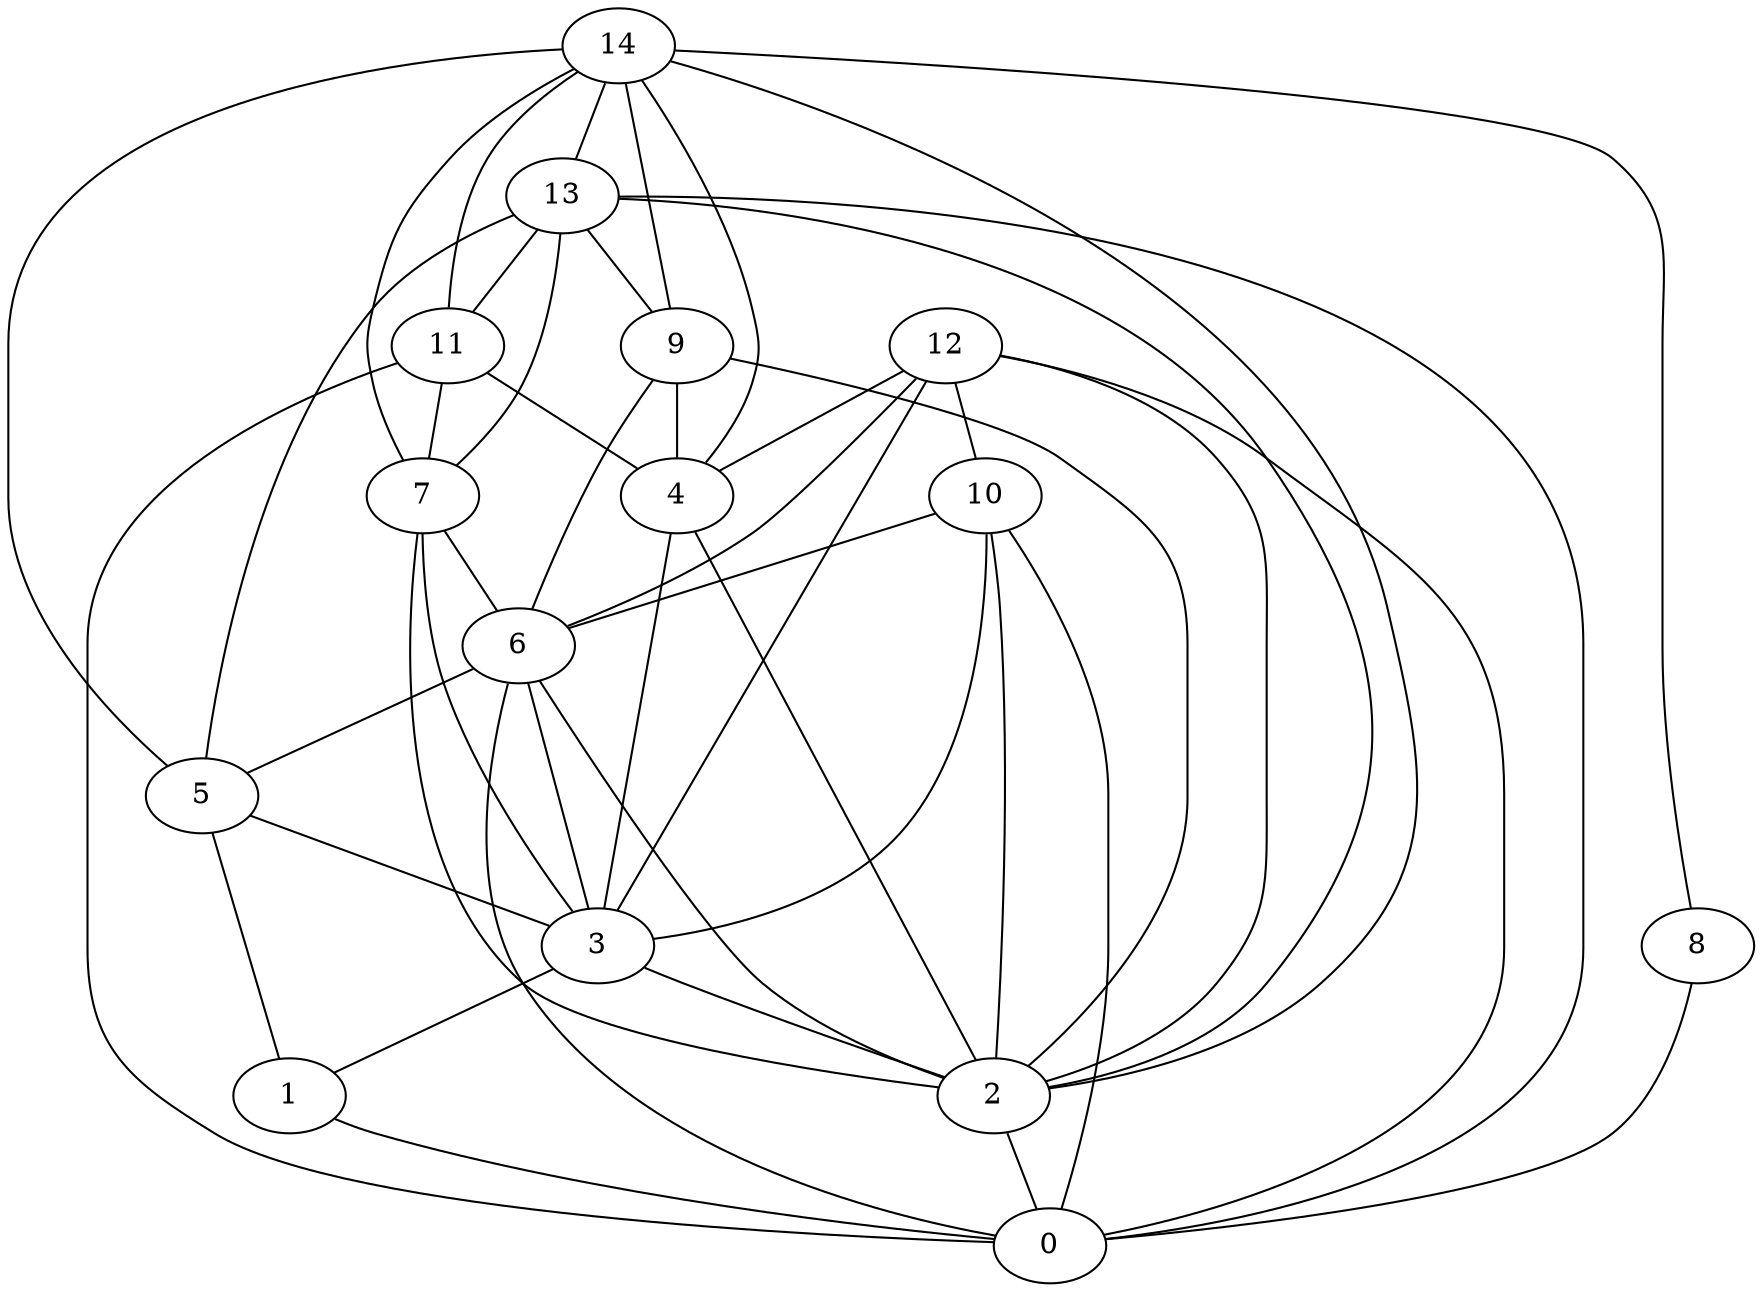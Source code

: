 digraph "sensornet-topology" {
label = "";
rankdir="BT";"0"->"1" [arrowhead = "both"] 
"0"->"2" [arrowhead = "both"] 
"0"->"6" [arrowhead = "both"] 
"0"->"8" [arrowhead = "both"] 
"0"->"10" [arrowhead = "both"] 
"0"->"11" [arrowhead = "both"] 
"0"->"12" [arrowhead = "both"] 
"0"->"13" [arrowhead = "both"] 
"1"->"3" [arrowhead = "both"] 
"1"->"5" [arrowhead = "both"] 
"2"->"3" [arrowhead = "both"] 
"2"->"4" [arrowhead = "both"] 
"2"->"6" [arrowhead = "both"] 
"2"->"7" [arrowhead = "both"] 
"2"->"9" [arrowhead = "both"] 
"2"->"10" [arrowhead = "both"] 
"2"->"12" [arrowhead = "both"] 
"2"->"13" [arrowhead = "both"] 
"2"->"14" [arrowhead = "both"] 
"3"->"4" [arrowhead = "both"] 
"3"->"5" [arrowhead = "both"] 
"3"->"6" [arrowhead = "both"] 
"3"->"7" [arrowhead = "both"] 
"3"->"10" [arrowhead = "both"] 
"3"->"12" [arrowhead = "both"] 
"4"->"9" [arrowhead = "both"] 
"4"->"11" [arrowhead = "both"] 
"4"->"12" [arrowhead = "both"] 
"4"->"14" [arrowhead = "both"] 
"5"->"6" [arrowhead = "both"] 
"5"->"13" [arrowhead = "both"] 
"5"->"14" [arrowhead = "both"] 
"6"->"7" [arrowhead = "both"] 
"6"->"9" [arrowhead = "both"] 
"6"->"10" [arrowhead = "both"] 
"6"->"12" [arrowhead = "both"] 
"7"->"11" [arrowhead = "both"] 
"7"->"13" [arrowhead = "both"] 
"7"->"14" [arrowhead = "both"] 
"8"->"14" [arrowhead = "both"] 
"9"->"13" [arrowhead = "both"] 
"9"->"14" [arrowhead = "both"] 
"10"->"12" [arrowhead = "both"] 
"11"->"13" [arrowhead = "both"] 
"11"->"14" [arrowhead = "both"] 
"13"->"14" [arrowhead = "both"] 
}